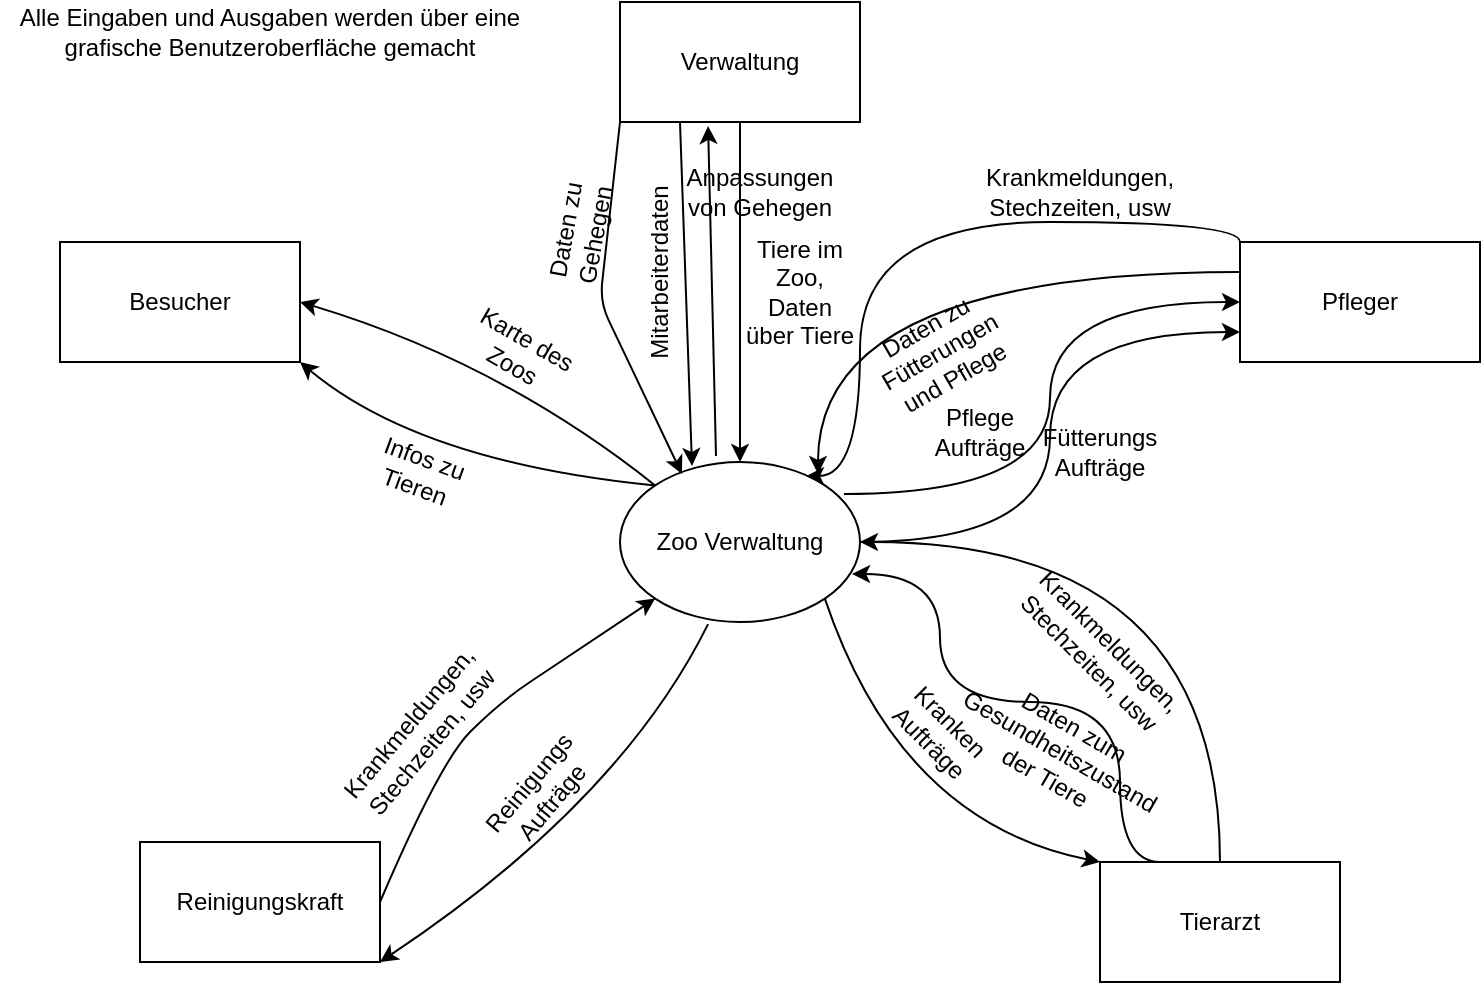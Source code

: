 <mxfile version="22.0.8" type="github">
  <diagram name="Seite-1" id="AFe3_xiZWw6bGmPmBy-W">
    <mxGraphModel dx="1026" dy="654" grid="1" gridSize="10" guides="1" tooltips="1" connect="1" arrows="1" fold="1" page="1" pageScale="1" pageWidth="827" pageHeight="1169" math="0" shadow="0">
      <root>
        <mxCell id="0" />
        <mxCell id="1" parent="0" />
        <mxCell id="UjHKhjJmp_GbaxRpM0CP-33" style="edgeStyle=orthogonalEdgeStyle;orthogonalLoop=1;jettySize=auto;html=1;entryX=0;entryY=0.75;entryDx=0;entryDy=0;curved=1;" edge="1" parent="1" source="UjHKhjJmp_GbaxRpM0CP-1" target="UjHKhjJmp_GbaxRpM0CP-7">
          <mxGeometry relative="1" as="geometry" />
        </mxCell>
        <mxCell id="UjHKhjJmp_GbaxRpM0CP-1" value="Zoo Verwaltung" style="ellipse;whiteSpace=wrap;html=1;" vertex="1" parent="1">
          <mxGeometry x="350" y="260" width="120" height="80" as="geometry" />
        </mxCell>
        <mxCell id="UjHKhjJmp_GbaxRpM0CP-4" value="Reinigungskraft" style="rounded=0;whiteSpace=wrap;html=1;" vertex="1" parent="1">
          <mxGeometry x="110" y="450" width="120" height="60" as="geometry" />
        </mxCell>
        <mxCell id="UjHKhjJmp_GbaxRpM0CP-29" style="edgeStyle=orthogonalEdgeStyle;orthogonalLoop=1;jettySize=auto;html=1;entryX=1;entryY=0.5;entryDx=0;entryDy=0;exitX=0.5;exitY=0;exitDx=0;exitDy=0;curved=1;" edge="1" parent="1" source="UjHKhjJmp_GbaxRpM0CP-5" target="UjHKhjJmp_GbaxRpM0CP-1">
          <mxGeometry relative="1" as="geometry" />
        </mxCell>
        <mxCell id="UjHKhjJmp_GbaxRpM0CP-5" value="Tierarzt" style="rounded=0;whiteSpace=wrap;html=1;" vertex="1" parent="1">
          <mxGeometry x="590" y="460" width="120" height="60" as="geometry" />
        </mxCell>
        <mxCell id="UjHKhjJmp_GbaxRpM0CP-6" value="Verwaltung" style="rounded=0;whiteSpace=wrap;html=1;" vertex="1" parent="1">
          <mxGeometry x="350" y="30" width="120" height="60" as="geometry" />
        </mxCell>
        <mxCell id="UjHKhjJmp_GbaxRpM0CP-7" value="Pfleger" style="rounded=0;whiteSpace=wrap;html=1;" vertex="1" parent="1">
          <mxGeometry x="660" y="150" width="120" height="60" as="geometry" />
        </mxCell>
        <mxCell id="UjHKhjJmp_GbaxRpM0CP-8" value="Besucher" style="rounded=0;whiteSpace=wrap;html=1;" vertex="1" parent="1">
          <mxGeometry x="70" y="150" width="120" height="60" as="geometry" />
        </mxCell>
        <object label="" id="UjHKhjJmp_GbaxRpM0CP-9">
          <mxCell style="endArrow=classic;html=1;exitX=0;exitY=0;exitDx=0;exitDy=0;entryX=1;entryY=0.5;entryDx=0;entryDy=0;curved=1;" edge="1" parent="1" source="UjHKhjJmp_GbaxRpM0CP-1" target="UjHKhjJmp_GbaxRpM0CP-8">
            <mxGeometry width="50" height="50" relative="1" as="geometry">
              <mxPoint x="440" y="270" as="sourcePoint" />
              <mxPoint x="390" y="320" as="targetPoint" />
              <Array as="points">
                <mxPoint x="290" y="210" />
              </Array>
            </mxGeometry>
          </mxCell>
        </object>
        <mxCell id="UjHKhjJmp_GbaxRpM0CP-10" value="Karte des Zoos" style="text;html=1;strokeColor=none;fillColor=none;align=center;verticalAlign=middle;whiteSpace=wrap;rounded=0;rotation=30;" vertex="1" parent="1">
          <mxGeometry x="270" y="190" width="60" height="30" as="geometry" />
        </mxCell>
        <object label="" id="UjHKhjJmp_GbaxRpM0CP-11">
          <mxCell style="endArrow=classic;html=1;entryX=1;entryY=1;entryDx=0;entryDy=0;curved=1;exitX=0;exitY=0;exitDx=0;exitDy=0;" edge="1" parent="1" source="UjHKhjJmp_GbaxRpM0CP-1" target="UjHKhjJmp_GbaxRpM0CP-8">
            <mxGeometry width="50" height="50" relative="1" as="geometry">
              <mxPoint x="319.457" y="310.514" as="sourcePoint" />
              <mxPoint x="140" y="250" as="targetPoint" />
              <Array as="points">
                <mxPoint x="250" y="260" />
              </Array>
            </mxGeometry>
          </mxCell>
        </object>
        <mxCell id="UjHKhjJmp_GbaxRpM0CP-12" value="Infos zu Tieren" style="text;html=1;strokeColor=none;fillColor=none;align=center;verticalAlign=middle;whiteSpace=wrap;rounded=0;rotation=20;" vertex="1" parent="1">
          <mxGeometry x="220" y="250" width="60" height="30" as="geometry" />
        </mxCell>
        <mxCell id="UjHKhjJmp_GbaxRpM0CP-13" value="" style="endArrow=classic;html=1;rounded=0;exitX=0.5;exitY=1;exitDx=0;exitDy=0;entryX=0.5;entryY=0;entryDx=0;entryDy=0;" edge="1" parent="1" source="UjHKhjJmp_GbaxRpM0CP-6" target="UjHKhjJmp_GbaxRpM0CP-1">
          <mxGeometry width="50" height="50" relative="1" as="geometry">
            <mxPoint x="390" y="320" as="sourcePoint" />
            <mxPoint x="440" y="270" as="targetPoint" />
          </mxGeometry>
        </mxCell>
        <mxCell id="UjHKhjJmp_GbaxRpM0CP-14" value="Tiere im Zoo, Daten über Tiere" style="text;html=1;strokeColor=none;fillColor=none;align=center;verticalAlign=middle;whiteSpace=wrap;rounded=0;" vertex="1" parent="1">
          <mxGeometry x="410" y="160" width="60" height="30" as="geometry" />
        </mxCell>
        <mxCell id="UjHKhjJmp_GbaxRpM0CP-16" value="" style="endArrow=classic;html=1;rounded=0;exitX=0.25;exitY=1;exitDx=0;exitDy=0;entryX=0.3;entryY=0.025;entryDx=0;entryDy=0;entryPerimeter=0;" edge="1" parent="1" source="UjHKhjJmp_GbaxRpM0CP-6" target="UjHKhjJmp_GbaxRpM0CP-1">
          <mxGeometry width="50" height="50" relative="1" as="geometry">
            <mxPoint x="420" y="100" as="sourcePoint" />
            <mxPoint x="420" y="270" as="targetPoint" />
          </mxGeometry>
        </mxCell>
        <mxCell id="UjHKhjJmp_GbaxRpM0CP-17" value="Mitarbeiterdaten" style="text;html=1;strokeColor=none;fillColor=none;align=center;verticalAlign=middle;whiteSpace=wrap;rounded=0;rotation=-90;" vertex="1" parent="1">
          <mxGeometry x="340" y="150" width="60" height="30" as="geometry" />
        </mxCell>
        <object label="" id="UjHKhjJmp_GbaxRpM0CP-18">
          <mxCell style="endArrow=classic;html=1;entryX=0;entryY=1;entryDx=0;entryDy=0;curved=1;exitX=1;exitY=0.5;exitDx=0;exitDy=0;" edge="1" parent="1" source="UjHKhjJmp_GbaxRpM0CP-4" target="UjHKhjJmp_GbaxRpM0CP-1">
            <mxGeometry width="50" height="50" relative="1" as="geometry">
              <mxPoint x="378" y="282" as="sourcePoint" />
              <mxPoint x="200" y="220" as="targetPoint" />
              <Array as="points">
                <mxPoint x="260" y="410" />
                <mxPoint x="290" y="380" />
                <mxPoint x="320" y="360" />
              </Array>
            </mxGeometry>
          </mxCell>
        </object>
        <mxCell id="UjHKhjJmp_GbaxRpM0CP-19" value="Krankmeldungen, Stechzeiten, usw" style="text;html=1;strokeColor=none;fillColor=none;align=center;verticalAlign=middle;whiteSpace=wrap;rounded=0;rotation=-50;" vertex="1" parent="1">
          <mxGeometry x="220" y="380" width="60" height="30" as="geometry" />
        </mxCell>
        <object label="" id="UjHKhjJmp_GbaxRpM0CP-20">
          <mxCell style="endArrow=classic;html=1;entryX=1;entryY=1;entryDx=0;entryDy=0;curved=1;exitX=0.367;exitY=1.013;exitDx=0;exitDy=0;exitPerimeter=0;" edge="1" parent="1" source="UjHKhjJmp_GbaxRpM0CP-1" target="UjHKhjJmp_GbaxRpM0CP-4">
            <mxGeometry width="50" height="50" relative="1" as="geometry">
              <mxPoint x="378" y="282" as="sourcePoint" />
              <mxPoint x="200" y="220" as="targetPoint" />
              <Array as="points">
                <mxPoint x="350" y="430" />
              </Array>
            </mxGeometry>
          </mxCell>
        </object>
        <mxCell id="UjHKhjJmp_GbaxRpM0CP-21" value="Reinigungs&lt;br&gt;Aufträge" style="text;html=1;strokeColor=none;fillColor=none;align=center;verticalAlign=middle;whiteSpace=wrap;rounded=0;rotation=-50;" vertex="1" parent="1">
          <mxGeometry x="280" y="410" width="60" height="30" as="geometry" />
        </mxCell>
        <mxCell id="UjHKhjJmp_GbaxRpM0CP-22" value="Alle Eingaben und Ausgaben werden über eine grafische Benutzeroberfläche gemacht" style="text;html=1;strokeColor=none;fillColor=none;align=center;verticalAlign=middle;whiteSpace=wrap;rounded=0;" vertex="1" parent="1">
          <mxGeometry x="40" y="30" width="270" height="30" as="geometry" />
        </mxCell>
        <object label="" id="UjHKhjJmp_GbaxRpM0CP-24">
          <mxCell style="endArrow=classic;html=1;entryX=0;entryY=0;entryDx=0;entryDy=0;curved=1;exitX=1;exitY=1;exitDx=0;exitDy=0;" edge="1" parent="1" source="UjHKhjJmp_GbaxRpM0CP-1" target="UjHKhjJmp_GbaxRpM0CP-5">
            <mxGeometry width="50" height="50" relative="1" as="geometry">
              <mxPoint x="387" y="347" as="sourcePoint" />
              <mxPoint x="240" y="520" as="targetPoint" />
              <Array as="points">
                <mxPoint x="490" y="440" />
              </Array>
            </mxGeometry>
          </mxCell>
        </object>
        <mxCell id="UjHKhjJmp_GbaxRpM0CP-25" value="Kranken&lt;br&gt;Aufträge" style="text;html=1;strokeColor=none;fillColor=none;align=center;verticalAlign=middle;whiteSpace=wrap;rounded=0;rotation=45;" vertex="1" parent="1">
          <mxGeometry x="480" y="380" width="60" height="30" as="geometry" />
        </mxCell>
        <mxCell id="UjHKhjJmp_GbaxRpM0CP-30" value="Krankmeldungen, Stechzeiten, usw" style="text;html=1;strokeColor=none;fillColor=none;align=center;verticalAlign=middle;whiteSpace=wrap;rounded=0;rotation=45;" vertex="1" parent="1">
          <mxGeometry x="560" y="340" width="60" height="30" as="geometry" />
        </mxCell>
        <mxCell id="UjHKhjJmp_GbaxRpM0CP-31" style="edgeStyle=orthogonalEdgeStyle;orthogonalLoop=1;jettySize=auto;html=1;entryX=0.967;entryY=0.7;entryDx=0;entryDy=0;exitX=0.25;exitY=0;exitDx=0;exitDy=0;curved=1;entryPerimeter=0;" edge="1" parent="1" source="UjHKhjJmp_GbaxRpM0CP-5" target="UjHKhjJmp_GbaxRpM0CP-1">
          <mxGeometry relative="1" as="geometry">
            <mxPoint x="660" y="470" as="sourcePoint" />
            <mxPoint x="480" y="310" as="targetPoint" />
            <Array as="points">
              <mxPoint x="600" y="460" />
              <mxPoint x="600" y="380" />
              <mxPoint x="510" y="380" />
              <mxPoint x="510" y="316" />
            </Array>
          </mxGeometry>
        </mxCell>
        <mxCell id="UjHKhjJmp_GbaxRpM0CP-32" value="Daten zum Gesundheitszustand der Tiere" style="text;html=1;strokeColor=none;fillColor=none;align=center;verticalAlign=middle;whiteSpace=wrap;rounded=0;rotation=30;" vertex="1" parent="1">
          <mxGeometry x="540" y="390" width="60" height="30" as="geometry" />
        </mxCell>
        <mxCell id="UjHKhjJmp_GbaxRpM0CP-34" value="Fütterungs&lt;br&gt;Aufträge" style="text;html=1;strokeColor=none;fillColor=none;align=center;verticalAlign=middle;whiteSpace=wrap;rounded=0;" vertex="1" parent="1">
          <mxGeometry x="560" y="240" width="60" height="30" as="geometry" />
        </mxCell>
        <mxCell id="UjHKhjJmp_GbaxRpM0CP-35" style="edgeStyle=orthogonalEdgeStyle;orthogonalLoop=1;jettySize=auto;html=1;entryX=0;entryY=0.5;entryDx=0;entryDy=0;curved=1;exitX=0.933;exitY=0.2;exitDx=0;exitDy=0;exitPerimeter=0;" edge="1" parent="1" source="UjHKhjJmp_GbaxRpM0CP-1" target="UjHKhjJmp_GbaxRpM0CP-7">
          <mxGeometry relative="1" as="geometry">
            <mxPoint x="480" y="310" as="sourcePoint" />
            <mxPoint x="670" y="205" as="targetPoint" />
          </mxGeometry>
        </mxCell>
        <mxCell id="UjHKhjJmp_GbaxRpM0CP-36" value="Pflege&lt;br&gt;Aufträge" style="text;html=1;strokeColor=none;fillColor=none;align=center;verticalAlign=middle;whiteSpace=wrap;rounded=0;" vertex="1" parent="1">
          <mxGeometry x="500" y="230" width="60" height="30" as="geometry" />
        </mxCell>
        <mxCell id="UjHKhjJmp_GbaxRpM0CP-37" style="edgeStyle=orthogonalEdgeStyle;orthogonalLoop=1;jettySize=auto;html=1;exitX=0;exitY=0.25;exitDx=0;exitDy=0;entryX=0.825;entryY=0.075;entryDx=0;entryDy=0;entryPerimeter=0;curved=1;" edge="1" parent="1" source="UjHKhjJmp_GbaxRpM0CP-7" target="UjHKhjJmp_GbaxRpM0CP-1">
          <mxGeometry relative="1" as="geometry" />
        </mxCell>
        <mxCell id="UjHKhjJmp_GbaxRpM0CP-38" value="Daten zu Fütterungen und Pflege" style="text;html=1;strokeColor=none;fillColor=none;align=center;verticalAlign=middle;whiteSpace=wrap;rounded=0;rotation=-30;" vertex="1" parent="1">
          <mxGeometry x="480" y="190" width="60" height="30" as="geometry" />
        </mxCell>
        <mxCell id="UjHKhjJmp_GbaxRpM0CP-39" style="edgeStyle=orthogonalEdgeStyle;orthogonalLoop=1;jettySize=auto;html=1;exitX=0;exitY=0;exitDx=0;exitDy=0;entryX=0.775;entryY=0.088;entryDx=0;entryDy=0;entryPerimeter=0;curved=1;" edge="1" parent="1" source="UjHKhjJmp_GbaxRpM0CP-7" target="UjHKhjJmp_GbaxRpM0CP-1">
          <mxGeometry relative="1" as="geometry">
            <mxPoint x="670" y="175" as="sourcePoint" />
            <mxPoint x="459" y="276" as="targetPoint" />
            <Array as="points">
              <mxPoint x="660" y="140" />
              <mxPoint x="470" y="140" />
              <mxPoint x="470" y="267" />
            </Array>
          </mxGeometry>
        </mxCell>
        <mxCell id="UjHKhjJmp_GbaxRpM0CP-40" value="Krankmeldungen, Stechzeiten, usw" style="text;html=1;strokeColor=none;fillColor=none;align=center;verticalAlign=middle;whiteSpace=wrap;rounded=0;" vertex="1" parent="1">
          <mxGeometry x="550" y="110" width="60" height="30" as="geometry" />
        </mxCell>
        <mxCell id="UjHKhjJmp_GbaxRpM0CP-41" value="" style="endArrow=classic;html=1;rounded=1;exitX=0;exitY=1;exitDx=0;exitDy=0;entryX=0.258;entryY=0.075;entryDx=0;entryDy=0;entryPerimeter=0;" edge="1" parent="1" source="UjHKhjJmp_GbaxRpM0CP-6" target="UjHKhjJmp_GbaxRpM0CP-1">
          <mxGeometry width="50" height="50" relative="1" as="geometry">
            <mxPoint x="420" y="100" as="sourcePoint" />
            <mxPoint x="420" y="270" as="targetPoint" />
            <Array as="points">
              <mxPoint x="340" y="180" />
            </Array>
          </mxGeometry>
        </mxCell>
        <mxCell id="UjHKhjJmp_GbaxRpM0CP-42" value="Daten zu Gehegen" style="text;html=1;strokeColor=none;fillColor=none;align=center;verticalAlign=middle;whiteSpace=wrap;rounded=0;rotation=-80;" vertex="1" parent="1">
          <mxGeometry x="300" y="130" width="60" height="30" as="geometry" />
        </mxCell>
        <mxCell id="UjHKhjJmp_GbaxRpM0CP-44" value="" style="endArrow=classic;html=1;rounded=0;entryX=0.367;entryY=1.033;entryDx=0;entryDy=0;entryPerimeter=0;exitX=0.4;exitY=-0.037;exitDx=0;exitDy=0;exitPerimeter=0;" edge="1" parent="1" source="UjHKhjJmp_GbaxRpM0CP-1" target="UjHKhjJmp_GbaxRpM0CP-6">
          <mxGeometry width="50" height="50" relative="1" as="geometry">
            <mxPoint x="390" y="320" as="sourcePoint" />
            <mxPoint x="440" y="270" as="targetPoint" />
          </mxGeometry>
        </mxCell>
        <mxCell id="UjHKhjJmp_GbaxRpM0CP-45" value="Anpassungen von Gehegen" style="text;html=1;strokeColor=none;fillColor=none;align=center;verticalAlign=middle;whiteSpace=wrap;rounded=0;" vertex="1" parent="1">
          <mxGeometry x="390" y="110" width="60" height="30" as="geometry" />
        </mxCell>
      </root>
    </mxGraphModel>
  </diagram>
</mxfile>
